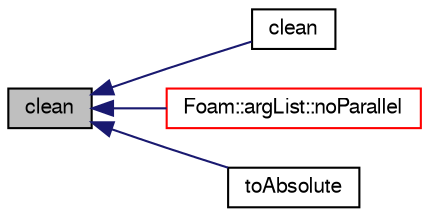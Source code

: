 digraph "clean"
{
  bgcolor="transparent";
  edge [fontname="FreeSans",fontsize="10",labelfontname="FreeSans",labelfontsize="10"];
  node [fontname="FreeSans",fontsize="10",shape=record];
  rankdir="LR";
  Node23 [label="clean",height=0.2,width=0.4,color="black", fillcolor="grey75", style="filled", fontcolor="black"];
  Node23 -> Node24 [dir="back",color="midnightblue",fontsize="10",style="solid",fontname="FreeSans"];
  Node24 [label="clean",height=0.2,width=0.4,color="black",URL="$a28234.html#ad258bd1fd91d9a3db65afb1b16e1a4dc",tooltip="Cleanup file name. "];
  Node23 -> Node25 [dir="back",color="midnightblue",fontsize="10",style="solid",fontname="FreeSans"];
  Node25 [label="Foam::argList::noParallel",height=0.2,width=0.4,color="red",URL="$a26662.html#aa98a19a77af57e5cf159bdfdf6573fb6",tooltip="Remove the parallel options. "];
  Node23 -> Node27 [dir="back",color="midnightblue",fontsize="10",style="solid",fontname="FreeSans"];
  Node27 [label="toAbsolute",height=0.2,width=0.4,color="black",URL="$a28234.html#ab0feed39df624befd2f92329572fd680",tooltip="Convert from relative to absolute. "];
}
